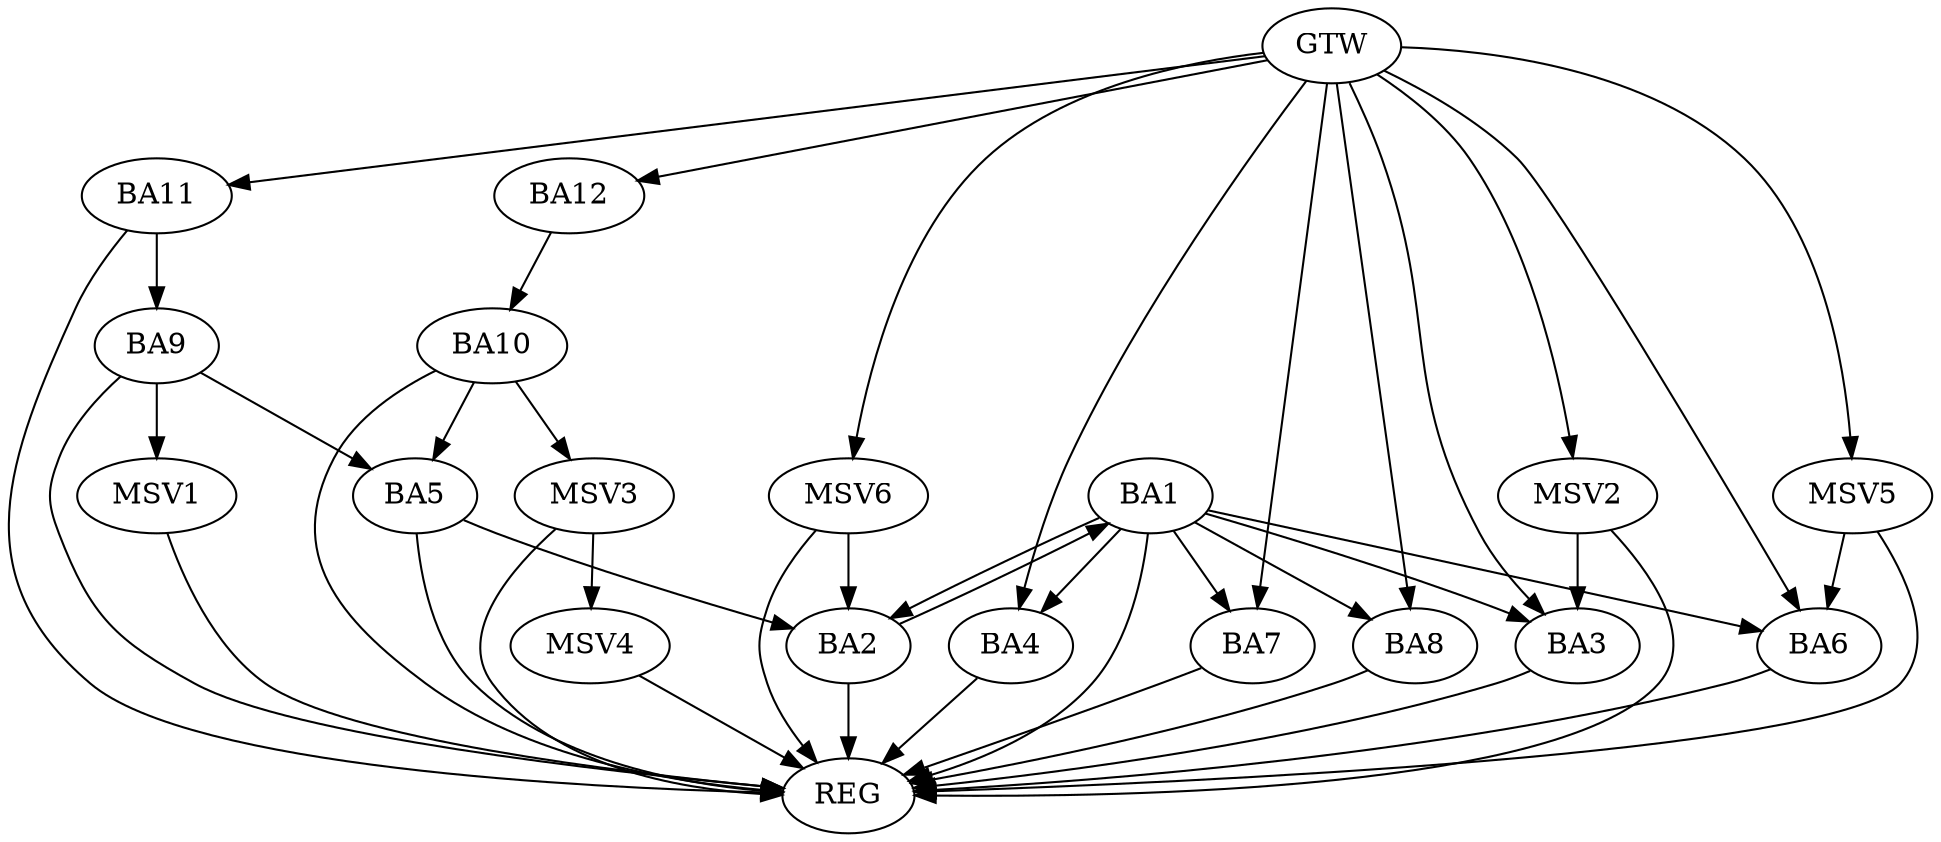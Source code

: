strict digraph G {
  BA1 [ label="BA1" ];
  BA2 [ label="BA2" ];
  BA3 [ label="BA3" ];
  BA4 [ label="BA4" ];
  BA5 [ label="BA5" ];
  BA6 [ label="BA6" ];
  BA7 [ label="BA7" ];
  BA8 [ label="BA8" ];
  BA9 [ label="BA9" ];
  BA10 [ label="BA10" ];
  BA11 [ label="BA11" ];
  BA12 [ label="BA12" ];
  GTW [ label="GTW" ];
  REG [ label="REG" ];
  MSV1 [ label="MSV1" ];
  MSV2 [ label="MSV2" ];
  MSV3 [ label="MSV3" ];
  MSV4 [ label="MSV4" ];
  MSV5 [ label="MSV5" ];
  MSV6 [ label="MSV6" ];
  BA1 -> BA2;
  BA2 -> BA1;
  BA5 -> BA2;
  BA9 -> BA5;
  BA10 -> BA5;
  BA11 -> BA9;
  BA12 -> BA10;
  GTW -> BA3;
  GTW -> BA4;
  GTW -> BA6;
  GTW -> BA7;
  GTW -> BA8;
  GTW -> BA11;
  GTW -> BA12;
  BA1 -> REG;
  BA2 -> REG;
  BA3 -> REG;
  BA4 -> REG;
  BA5 -> REG;
  BA6 -> REG;
  BA7 -> REG;
  BA8 -> REG;
  BA9 -> REG;
  BA10 -> REG;
  BA11 -> REG;
  BA1 -> BA6;
  BA1 -> BA8;
  BA1 -> BA4;
  BA1 -> BA7;
  BA1 -> BA3;
  BA9 -> MSV1;
  MSV1 -> REG;
  MSV2 -> BA3;
  GTW -> MSV2;
  MSV2 -> REG;
  BA10 -> MSV3;
  MSV3 -> REG;
  MSV3 -> MSV4;
  MSV4 -> REG;
  MSV5 -> BA6;
  GTW -> MSV5;
  MSV5 -> REG;
  MSV6 -> BA2;
  GTW -> MSV6;
  MSV6 -> REG;
}
